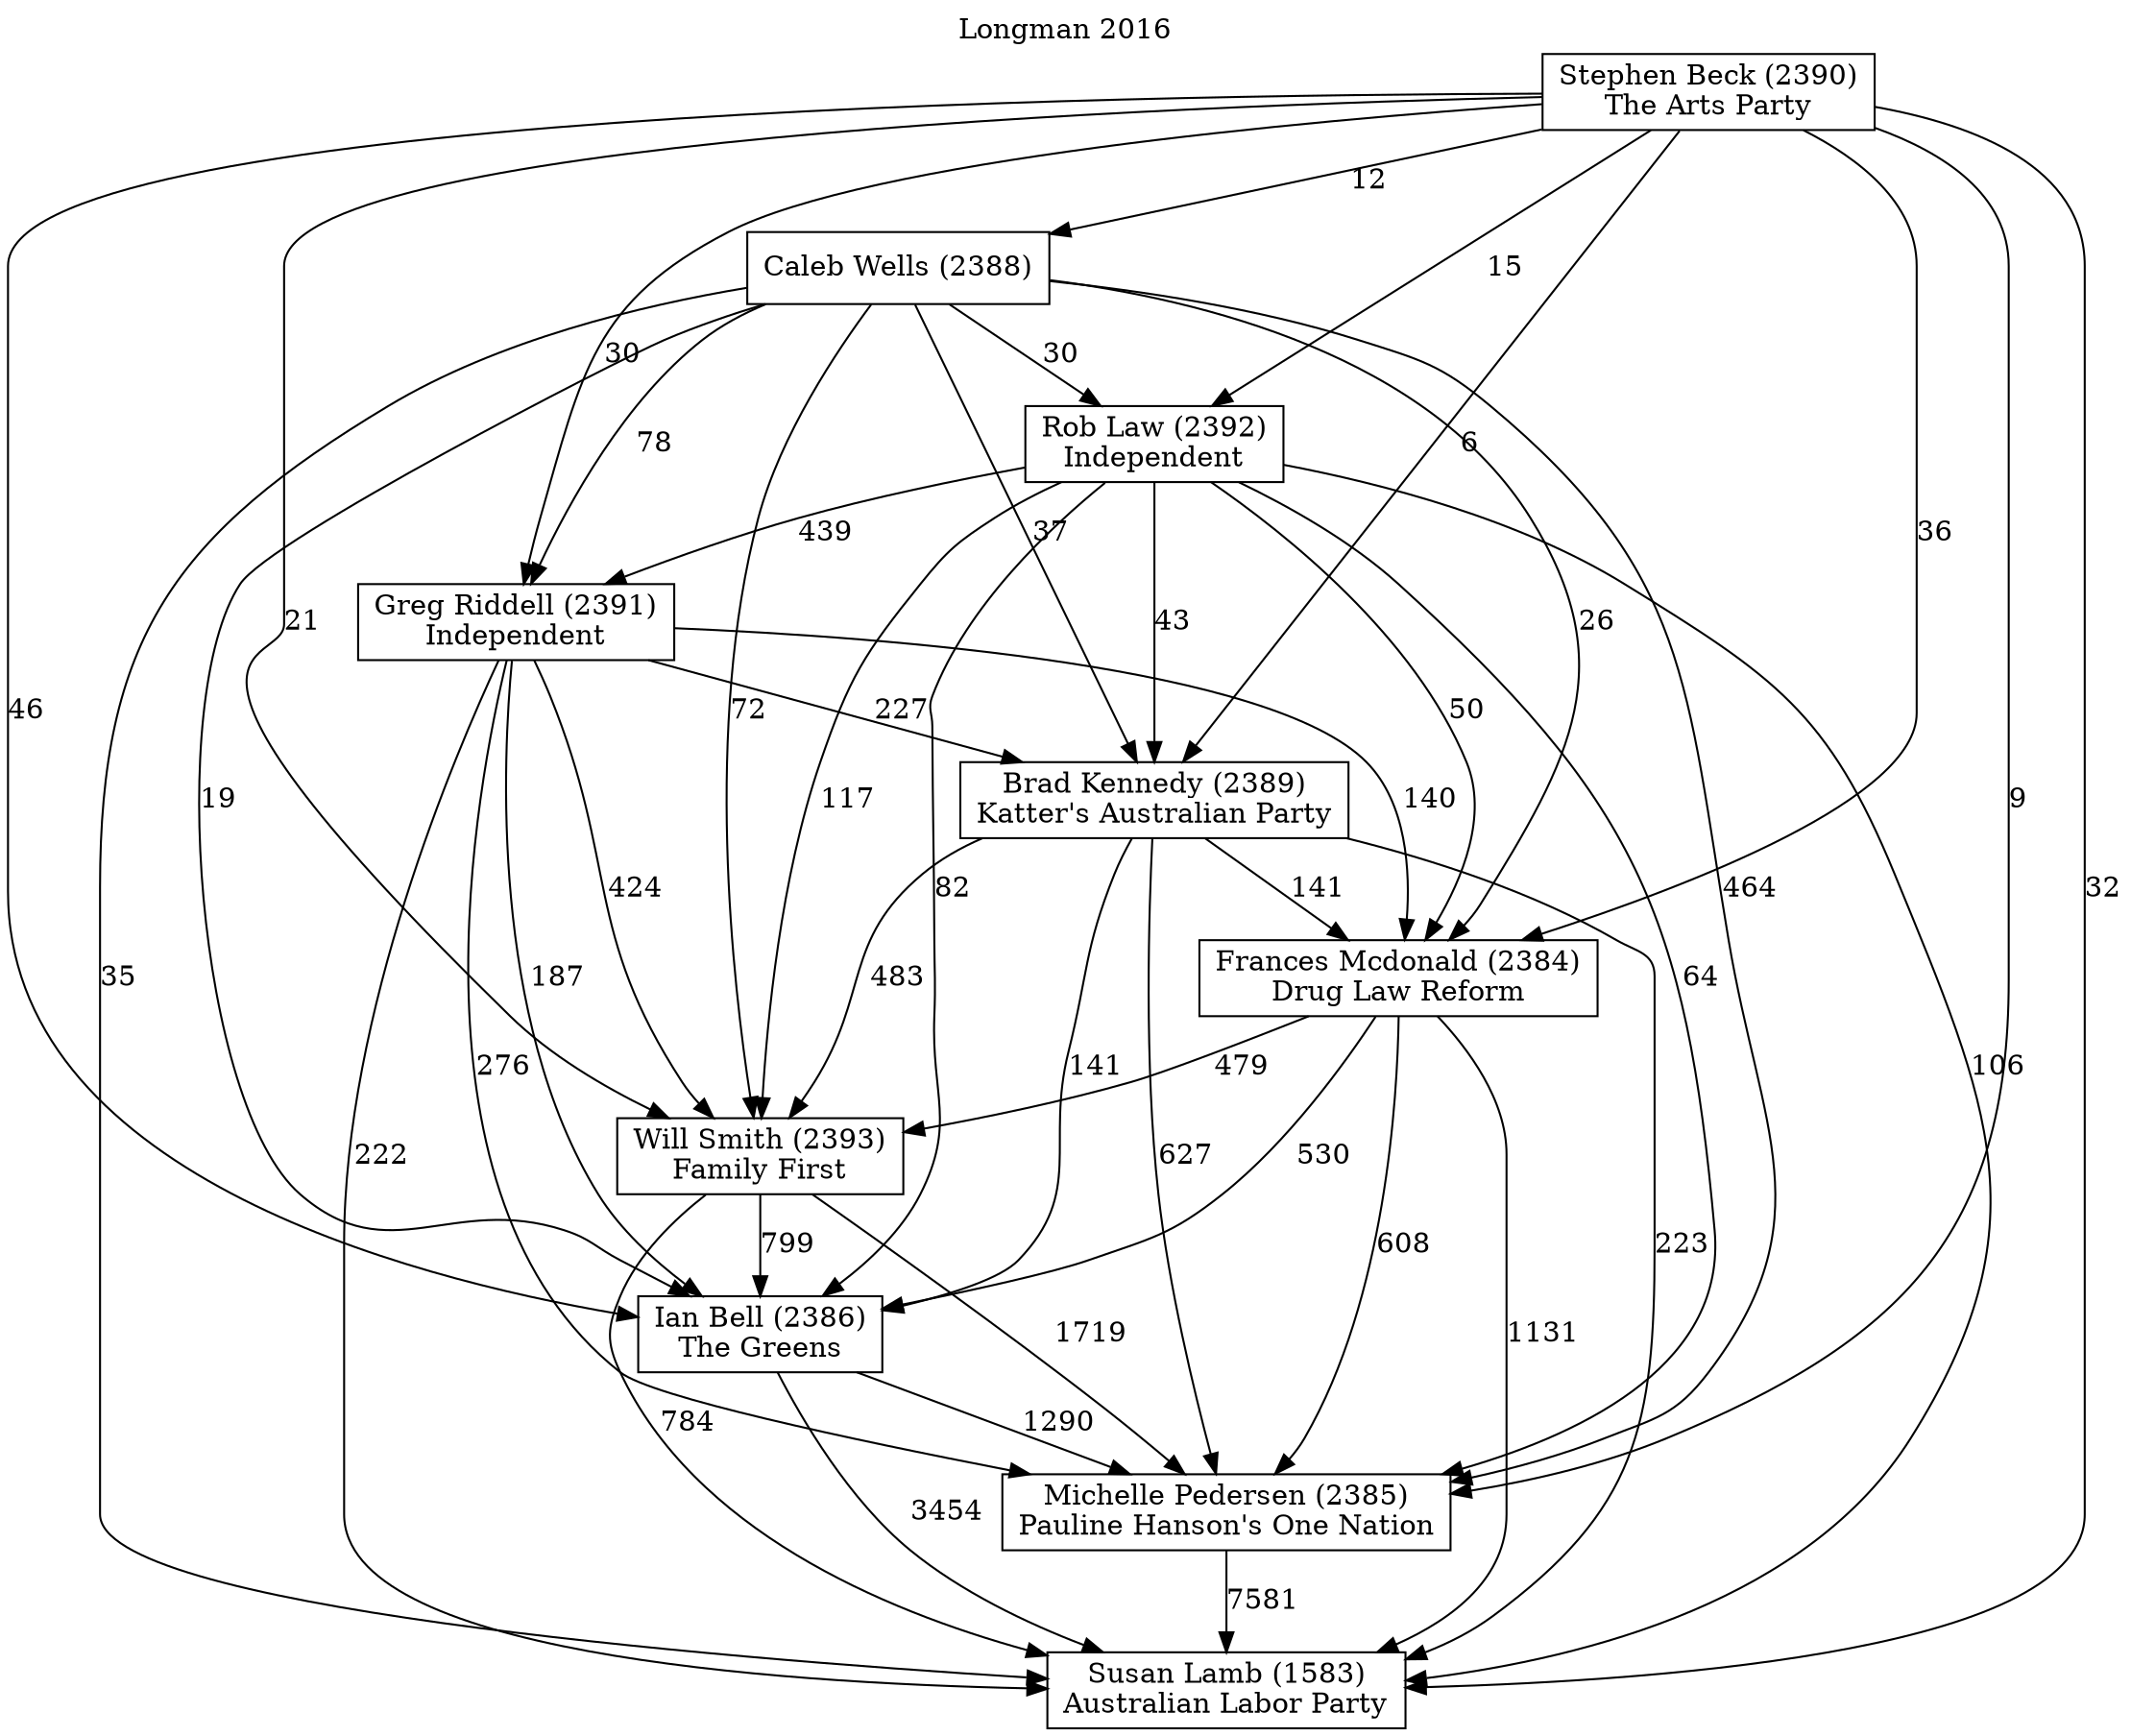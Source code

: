 // House preference flow
digraph "Susan Lamb (1583)_Longman_2016" {
	graph [label="Longman 2016" labelloc=t mclimit=10]
	node [shape=box]
	"Susan Lamb (1583)" [label="Susan Lamb (1583)
Australian Labor Party"]
	"Michelle Pedersen (2385)" [label="Michelle Pedersen (2385)
Pauline Hanson's One Nation"]
	"Ian Bell (2386)" [label="Ian Bell (2386)
The Greens"]
	"Will Smith (2393)" [label="Will Smith (2393)
Family First"]
	"Frances Mcdonald (2384)" [label="Frances Mcdonald (2384)
Drug Law Reform"]
	"Brad Kennedy (2389)" [label="Brad Kennedy (2389)
Katter's Australian Party"]
	"Greg Riddell (2391)" [label="Greg Riddell (2391)
Independent"]
	"Rob Law (2392)" [label="Rob Law (2392)
Independent"]
	"Caleb Wells (2388)" [label="Caleb Wells (2388)
"]
	"Stephen Beck (2390)" [label="Stephen Beck (2390)
The Arts Party"]
	"Michelle Pedersen (2385)" -> "Susan Lamb (1583)" [label=7581]
	"Ian Bell (2386)" -> "Michelle Pedersen (2385)" [label=1290]
	"Will Smith (2393)" -> "Ian Bell (2386)" [label=799]
	"Frances Mcdonald (2384)" -> "Will Smith (2393)" [label=479]
	"Brad Kennedy (2389)" -> "Frances Mcdonald (2384)" [label=141]
	"Greg Riddell (2391)" -> "Brad Kennedy (2389)" [label=227]
	"Rob Law (2392)" -> "Greg Riddell (2391)" [label=439]
	"Caleb Wells (2388)" -> "Rob Law (2392)" [label=30]
	"Stephen Beck (2390)" -> "Caleb Wells (2388)" [label=12]
	"Ian Bell (2386)" -> "Susan Lamb (1583)" [label=3454]
	"Will Smith (2393)" -> "Susan Lamb (1583)" [label=784]
	"Frances Mcdonald (2384)" -> "Susan Lamb (1583)" [label=1131]
	"Brad Kennedy (2389)" -> "Susan Lamb (1583)" [label=223]
	"Greg Riddell (2391)" -> "Susan Lamb (1583)" [label=222]
	"Rob Law (2392)" -> "Susan Lamb (1583)" [label=106]
	"Caleb Wells (2388)" -> "Susan Lamb (1583)" [label=35]
	"Stephen Beck (2390)" -> "Susan Lamb (1583)" [label=32]
	"Stephen Beck (2390)" -> "Rob Law (2392)" [label=15]
	"Caleb Wells (2388)" -> "Greg Riddell (2391)" [label=78]
	"Stephen Beck (2390)" -> "Greg Riddell (2391)" [label=30]
	"Rob Law (2392)" -> "Brad Kennedy (2389)" [label=43]
	"Caleb Wells (2388)" -> "Brad Kennedy (2389)" [label=37]
	"Stephen Beck (2390)" -> "Brad Kennedy (2389)" [label=6]
	"Greg Riddell (2391)" -> "Frances Mcdonald (2384)" [label=140]
	"Rob Law (2392)" -> "Frances Mcdonald (2384)" [label=50]
	"Caleb Wells (2388)" -> "Frances Mcdonald (2384)" [label=26]
	"Stephen Beck (2390)" -> "Frances Mcdonald (2384)" [label=36]
	"Brad Kennedy (2389)" -> "Will Smith (2393)" [label=483]
	"Greg Riddell (2391)" -> "Will Smith (2393)" [label=424]
	"Rob Law (2392)" -> "Will Smith (2393)" [label=117]
	"Caleb Wells (2388)" -> "Will Smith (2393)" [label=72]
	"Stephen Beck (2390)" -> "Will Smith (2393)" [label=21]
	"Frances Mcdonald (2384)" -> "Ian Bell (2386)" [label=530]
	"Brad Kennedy (2389)" -> "Ian Bell (2386)" [label=141]
	"Greg Riddell (2391)" -> "Ian Bell (2386)" [label=187]
	"Rob Law (2392)" -> "Ian Bell (2386)" [label=82]
	"Caleb Wells (2388)" -> "Ian Bell (2386)" [label=19]
	"Stephen Beck (2390)" -> "Ian Bell (2386)" [label=46]
	"Will Smith (2393)" -> "Michelle Pedersen (2385)" [label=1719]
	"Frances Mcdonald (2384)" -> "Michelle Pedersen (2385)" [label=608]
	"Brad Kennedy (2389)" -> "Michelle Pedersen (2385)" [label=627]
	"Greg Riddell (2391)" -> "Michelle Pedersen (2385)" [label=276]
	"Rob Law (2392)" -> "Michelle Pedersen (2385)" [label=64]
	"Caleb Wells (2388)" -> "Michelle Pedersen (2385)" [label=464]
	"Stephen Beck (2390)" -> "Michelle Pedersen (2385)" [label=9]
}
